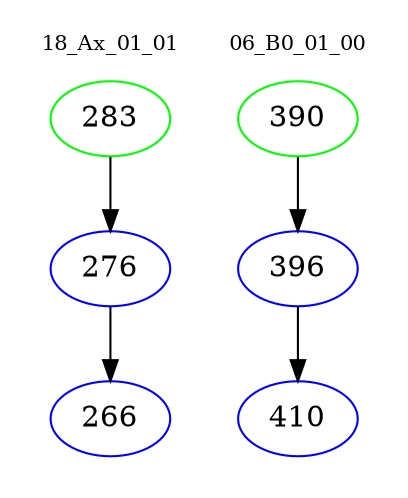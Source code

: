digraph{
subgraph cluster_0 {
color = white
label = "18_Ax_01_01";
fontsize=10;
T0_283 [label="283", color="green"]
T0_283 -> T0_276 [color="black"]
T0_276 [label="276", color="blue"]
T0_276 -> T0_266 [color="black"]
T0_266 [label="266", color="blue"]
}
subgraph cluster_1 {
color = white
label = "06_B0_01_00";
fontsize=10;
T1_390 [label="390", color="green"]
T1_390 -> T1_396 [color="black"]
T1_396 [label="396", color="blue"]
T1_396 -> T1_410 [color="black"]
T1_410 [label="410", color="blue"]
}
}

